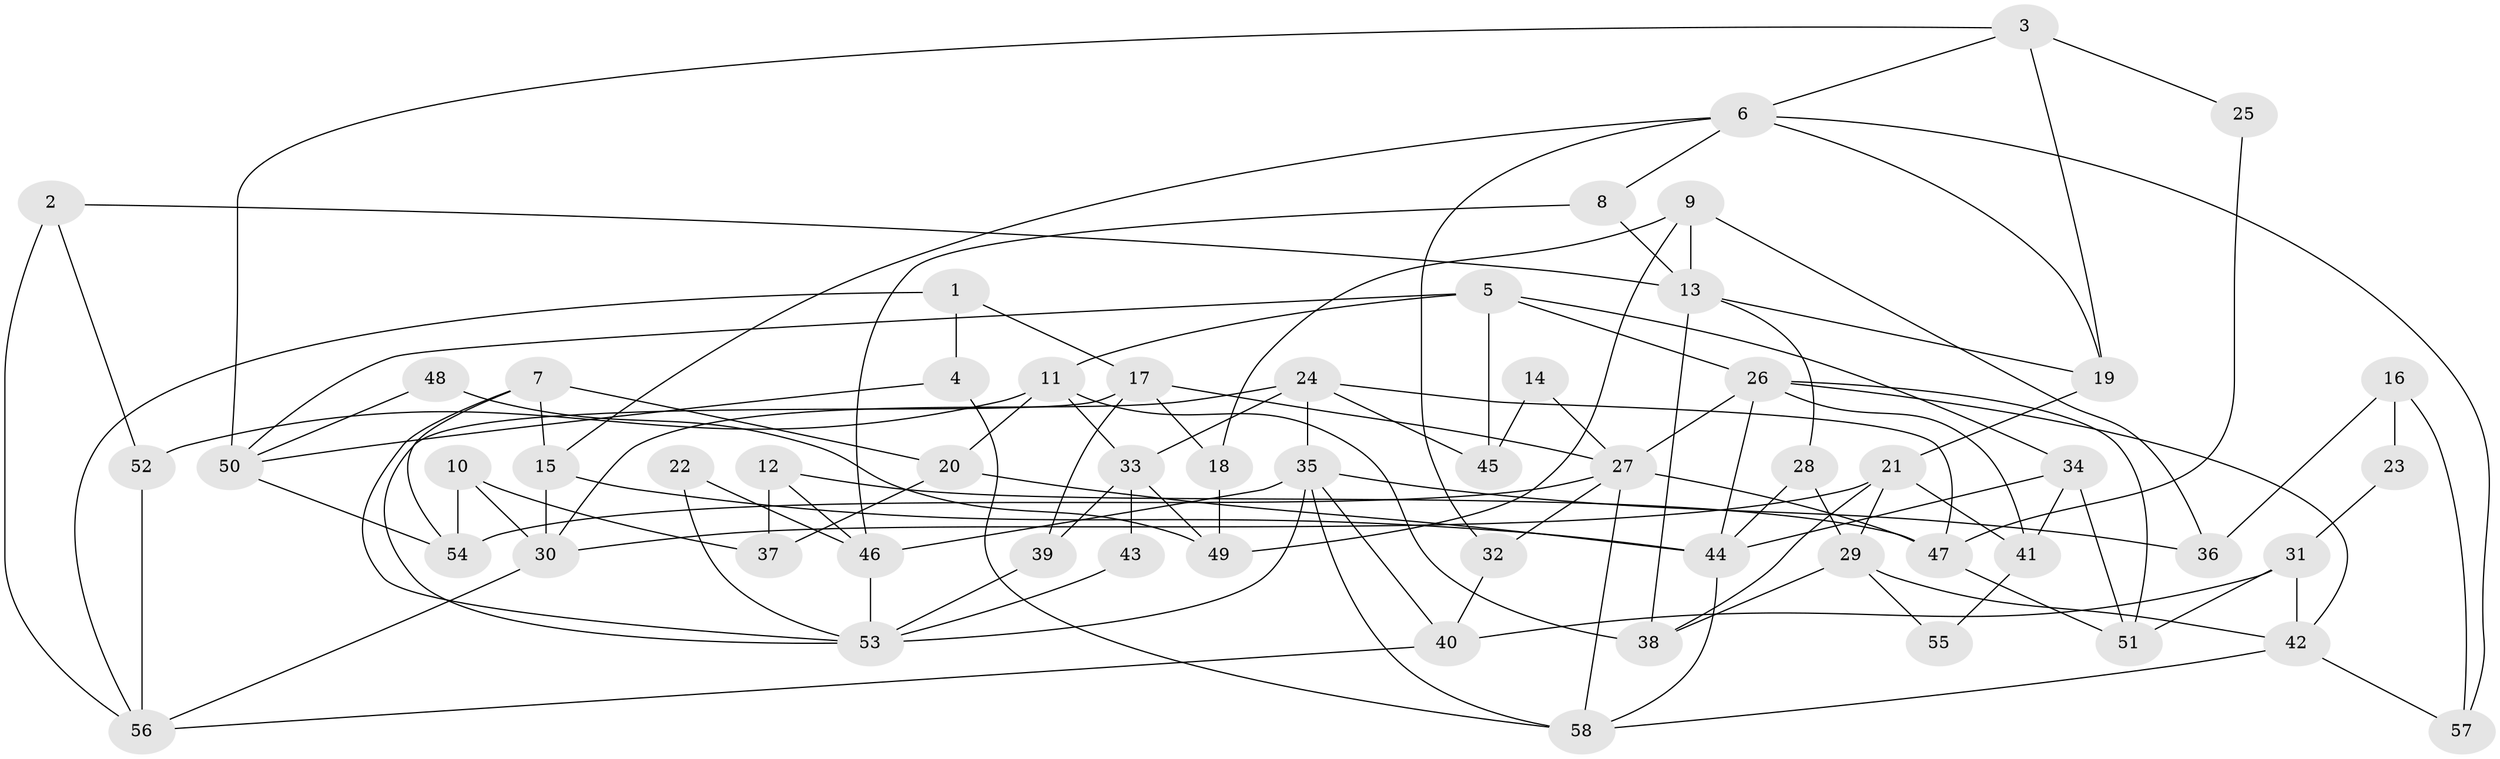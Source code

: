 // coarse degree distribution, {6: 0.16666666666666666, 7: 0.1388888888888889, 4: 0.19444444444444445, 8: 0.05555555555555555, 3: 0.16666666666666666, 5: 0.1388888888888889, 2: 0.08333333333333333, 11: 0.027777777777777776, 9: 0.027777777777777776}
// Generated by graph-tools (version 1.1) at 2025/52/02/27/25 19:52:04]
// undirected, 58 vertices, 116 edges
graph export_dot {
graph [start="1"]
  node [color=gray90,style=filled];
  1;
  2;
  3;
  4;
  5;
  6;
  7;
  8;
  9;
  10;
  11;
  12;
  13;
  14;
  15;
  16;
  17;
  18;
  19;
  20;
  21;
  22;
  23;
  24;
  25;
  26;
  27;
  28;
  29;
  30;
  31;
  32;
  33;
  34;
  35;
  36;
  37;
  38;
  39;
  40;
  41;
  42;
  43;
  44;
  45;
  46;
  47;
  48;
  49;
  50;
  51;
  52;
  53;
  54;
  55;
  56;
  57;
  58;
  1 -- 17;
  1 -- 56;
  1 -- 4;
  2 -- 52;
  2 -- 56;
  2 -- 13;
  3 -- 50;
  3 -- 19;
  3 -- 6;
  3 -- 25;
  4 -- 58;
  4 -- 50;
  5 -- 11;
  5 -- 34;
  5 -- 26;
  5 -- 45;
  5 -- 50;
  6 -- 15;
  6 -- 8;
  6 -- 19;
  6 -- 32;
  6 -- 57;
  7 -- 20;
  7 -- 54;
  7 -- 15;
  7 -- 53;
  8 -- 46;
  8 -- 13;
  9 -- 13;
  9 -- 49;
  9 -- 18;
  9 -- 36;
  10 -- 54;
  10 -- 30;
  10 -- 37;
  11 -- 38;
  11 -- 33;
  11 -- 20;
  11 -- 52;
  12 -- 47;
  12 -- 37;
  12 -- 46;
  13 -- 19;
  13 -- 28;
  13 -- 38;
  14 -- 27;
  14 -- 45;
  15 -- 44;
  15 -- 30;
  16 -- 36;
  16 -- 57;
  16 -- 23;
  17 -- 27;
  17 -- 53;
  17 -- 18;
  17 -- 39;
  18 -- 49;
  19 -- 21;
  20 -- 44;
  20 -- 37;
  21 -- 41;
  21 -- 29;
  21 -- 30;
  21 -- 38;
  22 -- 46;
  22 -- 53;
  23 -- 31;
  24 -- 30;
  24 -- 47;
  24 -- 33;
  24 -- 35;
  24 -- 45;
  25 -- 47;
  26 -- 42;
  26 -- 27;
  26 -- 41;
  26 -- 44;
  26 -- 51;
  27 -- 58;
  27 -- 32;
  27 -- 47;
  27 -- 54;
  28 -- 29;
  28 -- 44;
  29 -- 38;
  29 -- 42;
  29 -- 55;
  30 -- 56;
  31 -- 40;
  31 -- 42;
  31 -- 51;
  32 -- 40;
  33 -- 39;
  33 -- 43;
  33 -- 49;
  34 -- 51;
  34 -- 44;
  34 -- 41;
  35 -- 53;
  35 -- 36;
  35 -- 40;
  35 -- 46;
  35 -- 58;
  39 -- 53;
  40 -- 56;
  41 -- 55;
  42 -- 58;
  42 -- 57;
  43 -- 53;
  44 -- 58;
  46 -- 53;
  47 -- 51;
  48 -- 50;
  48 -- 49;
  50 -- 54;
  52 -- 56;
}
